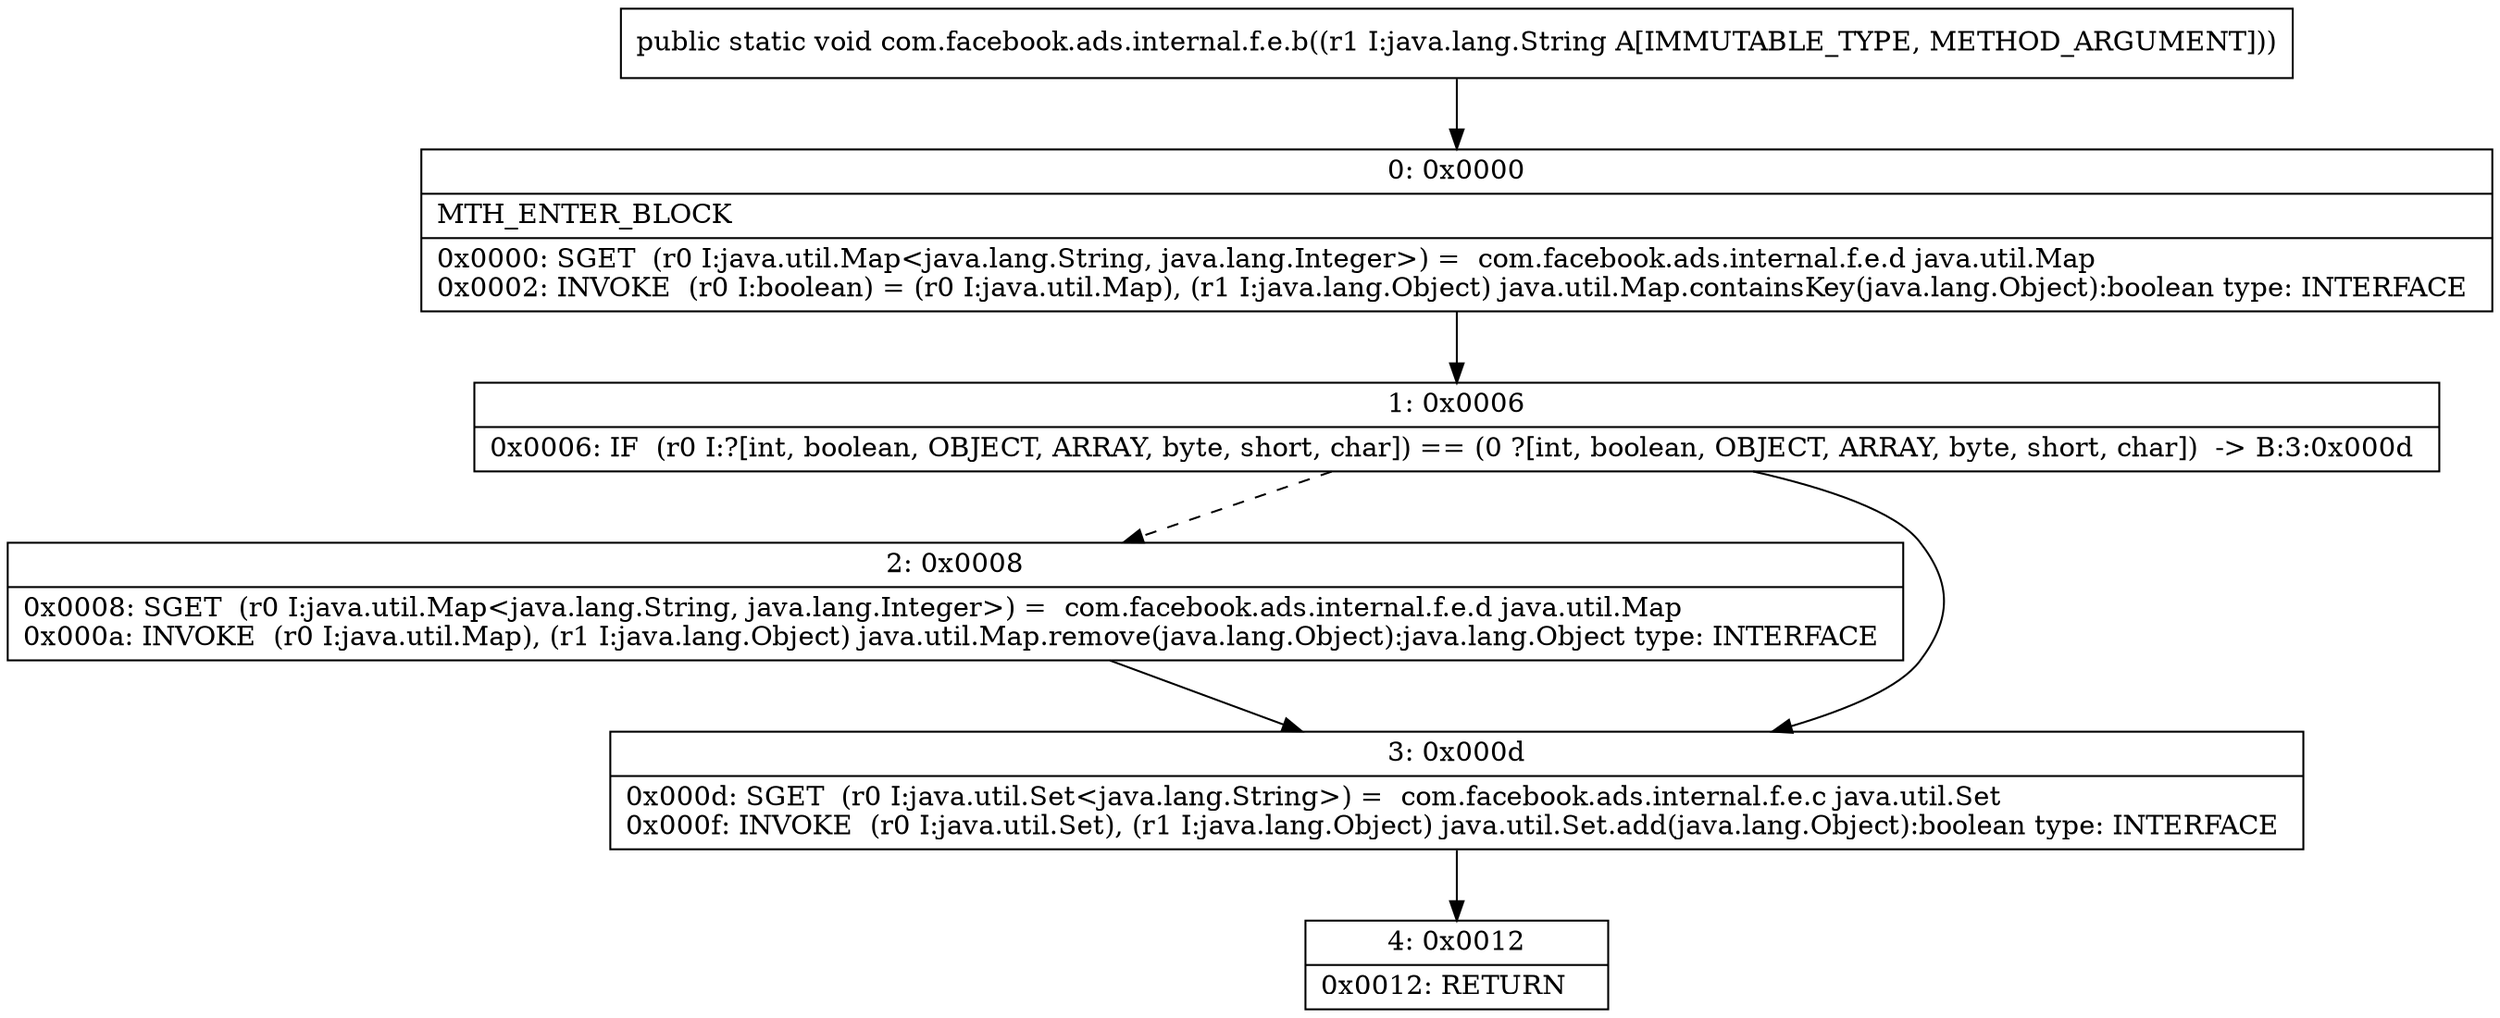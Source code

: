 digraph "CFG forcom.facebook.ads.internal.f.e.b(Ljava\/lang\/String;)V" {
Node_0 [shape=record,label="{0\:\ 0x0000|MTH_ENTER_BLOCK\l|0x0000: SGET  (r0 I:java.util.Map\<java.lang.String, java.lang.Integer\>) =  com.facebook.ads.internal.f.e.d java.util.Map \l0x0002: INVOKE  (r0 I:boolean) = (r0 I:java.util.Map), (r1 I:java.lang.Object) java.util.Map.containsKey(java.lang.Object):boolean type: INTERFACE \l}"];
Node_1 [shape=record,label="{1\:\ 0x0006|0x0006: IF  (r0 I:?[int, boolean, OBJECT, ARRAY, byte, short, char]) == (0 ?[int, boolean, OBJECT, ARRAY, byte, short, char])  \-\> B:3:0x000d \l}"];
Node_2 [shape=record,label="{2\:\ 0x0008|0x0008: SGET  (r0 I:java.util.Map\<java.lang.String, java.lang.Integer\>) =  com.facebook.ads.internal.f.e.d java.util.Map \l0x000a: INVOKE  (r0 I:java.util.Map), (r1 I:java.lang.Object) java.util.Map.remove(java.lang.Object):java.lang.Object type: INTERFACE \l}"];
Node_3 [shape=record,label="{3\:\ 0x000d|0x000d: SGET  (r0 I:java.util.Set\<java.lang.String\>) =  com.facebook.ads.internal.f.e.c java.util.Set \l0x000f: INVOKE  (r0 I:java.util.Set), (r1 I:java.lang.Object) java.util.Set.add(java.lang.Object):boolean type: INTERFACE \l}"];
Node_4 [shape=record,label="{4\:\ 0x0012|0x0012: RETURN   \l}"];
MethodNode[shape=record,label="{public static void com.facebook.ads.internal.f.e.b((r1 I:java.lang.String A[IMMUTABLE_TYPE, METHOD_ARGUMENT])) }"];
MethodNode -> Node_0;
Node_0 -> Node_1;
Node_1 -> Node_2[style=dashed];
Node_1 -> Node_3;
Node_2 -> Node_3;
Node_3 -> Node_4;
}


